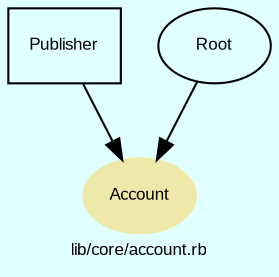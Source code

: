 digraph TopLevel {
    compound = true
    bgcolor = lightcyan1
    fontname = Arial
    fontsize = 8
    label = "lib/core/account.rb"
    node [
        fontname = Arial,
        fontsize = 8,
        color = black
    ]

    Account [
        fontcolor = black,
        URL = "classes/Account.html",
        shape = ellipse,
        color = palegoldenrod,
        style = filled,
        label = "Account"
    ]

    Publisher [
        URL = "classes/Publisher.html",
        shape = box,
        label = "Publisher"
    ]

    Publisher -> Account [

    ]

    Root [
        URL = "classes/Root.html",
        label = "Root"
    ]

    Root -> Account [

    ]

}

